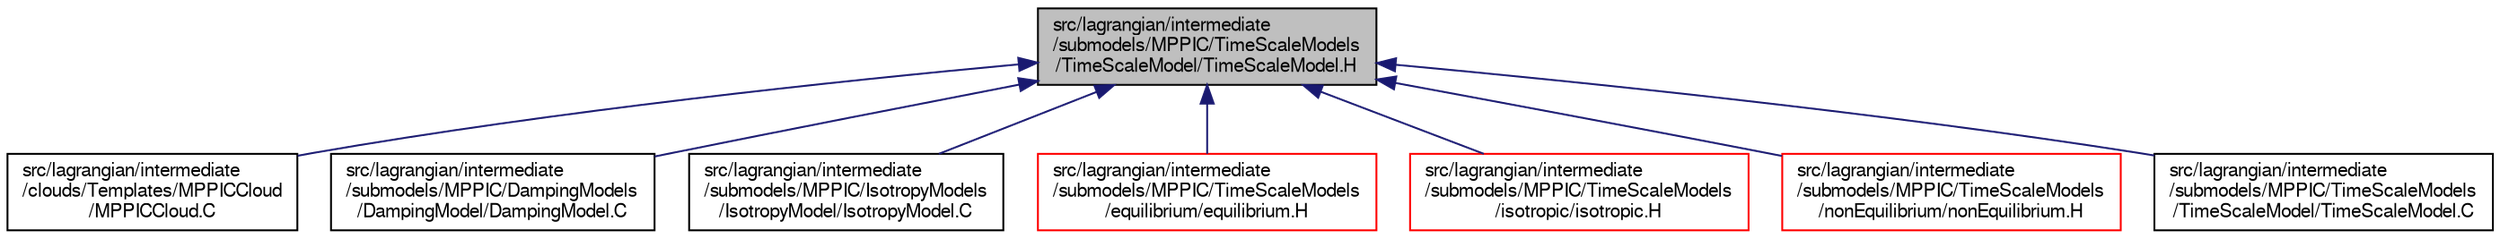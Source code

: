 digraph "src/lagrangian/intermediate/submodels/MPPIC/TimeScaleModels/TimeScaleModel/TimeScaleModel.H"
{
  bgcolor="transparent";
  edge [fontname="FreeSans",fontsize="10",labelfontname="FreeSans",labelfontsize="10"];
  node [fontname="FreeSans",fontsize="10",shape=record];
  Node124 [label="src/lagrangian/intermediate\l/submodels/MPPIC/TimeScaleModels\l/TimeScaleModel/TimeScaleModel.H",height=0.2,width=0.4,color="black", fillcolor="grey75", style="filled", fontcolor="black"];
  Node124 -> Node125 [dir="back",color="midnightblue",fontsize="10",style="solid",fontname="FreeSans"];
  Node125 [label="src/lagrangian/intermediate\l/clouds/Templates/MPPICCloud\l/MPPICCloud.C",height=0.2,width=0.4,color="black",URL="$a05207.html"];
  Node124 -> Node126 [dir="back",color="midnightblue",fontsize="10",style="solid",fontname="FreeSans"];
  Node126 [label="src/lagrangian/intermediate\l/submodels/MPPIC/DampingModels\l/DampingModel/DampingModel.C",height=0.2,width=0.4,color="black",URL="$a06062.html"];
  Node124 -> Node127 [dir="back",color="midnightblue",fontsize="10",style="solid",fontname="FreeSans"];
  Node127 [label="src/lagrangian/intermediate\l/submodels/MPPIC/IsotropyModels\l/IsotropyModel/IsotropyModel.C",height=0.2,width=0.4,color="black",URL="$a06080.html"];
  Node124 -> Node128 [dir="back",color="midnightblue",fontsize="10",style="solid",fontname="FreeSans"];
  Node128 [label="src/lagrangian/intermediate\l/submodels/MPPIC/TimeScaleModels\l/equilibrium/equilibrium.H",height=0.2,width=0.4,color="red",URL="$a06143.html"];
  Node124 -> Node130 [dir="back",color="midnightblue",fontsize="10",style="solid",fontname="FreeSans"];
  Node130 [label="src/lagrangian/intermediate\l/submodels/MPPIC/TimeScaleModels\l/isotropic/isotropic.H",height=0.2,width=0.4,color="red",URL="$a06149.html"];
  Node124 -> Node132 [dir="back",color="midnightblue",fontsize="10",style="solid",fontname="FreeSans"];
  Node132 [label="src/lagrangian/intermediate\l/submodels/MPPIC/TimeScaleModels\l/nonEquilibrium/nonEquilibrium.H",height=0.2,width=0.4,color="red",URL="$a06155.html"];
  Node124 -> Node134 [dir="back",color="midnightblue",fontsize="10",style="solid",fontname="FreeSans"];
  Node134 [label="src/lagrangian/intermediate\l/submodels/MPPIC/TimeScaleModels\l/TimeScaleModel/TimeScaleModel.C",height=0.2,width=0.4,color="black",URL="$a06158.html"];
}
